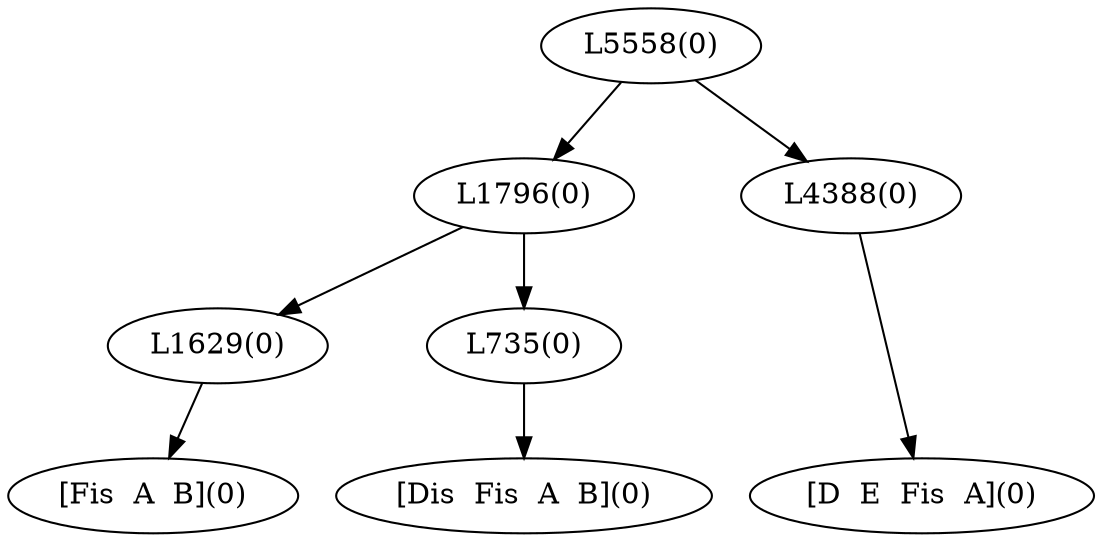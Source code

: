 digraph sample{
"L1629(0)"->"[Fis  A  B](0)"
"L735(0)"->"[Dis  Fis  A  B](0)"
"L1796(0)"->"L1629(0)"
"L1796(0)"->"L735(0)"
"L4388(0)"->"[D  E  Fis  A](0)"
"L5558(0)"->"L1796(0)"
"L5558(0)"->"L4388(0)"
{rank = min; "L5558(0)"}
{rank = same; "L1796(0)"; "L4388(0)";}
{rank = same; "L1629(0)"; "L735(0)";}
{rank = max; "[D  E  Fis  A](0)"; "[Dis  Fis  A  B](0)"; "[Fis  A  B](0)";}
}